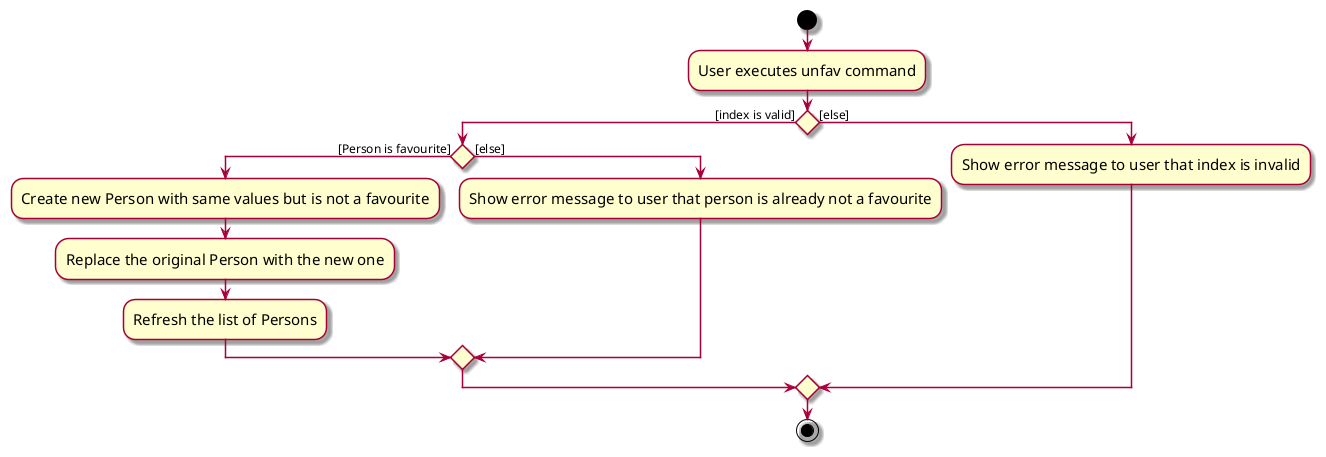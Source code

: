 @startuml
skin rose
skinparam ActivityFontSize 15
skinparam ArrowFontSize 12
start
:User executes unfav command;

'Since the beta syntax does not support placing the condition outside the
'diamond we place it as the true branch instead.

if () then ([index is valid])
    if () then ([Person is favourite])
        :Create new Person with same values but is not a favourite;
        :Replace the original Person with the new one;
        :Refresh the list of Persons;
    else ([else])
        :Show error message to user that person is already not a favourite;
    endif
else ([else])
    :Show error message to user that index is invalid;
endif
stop
@enduml
